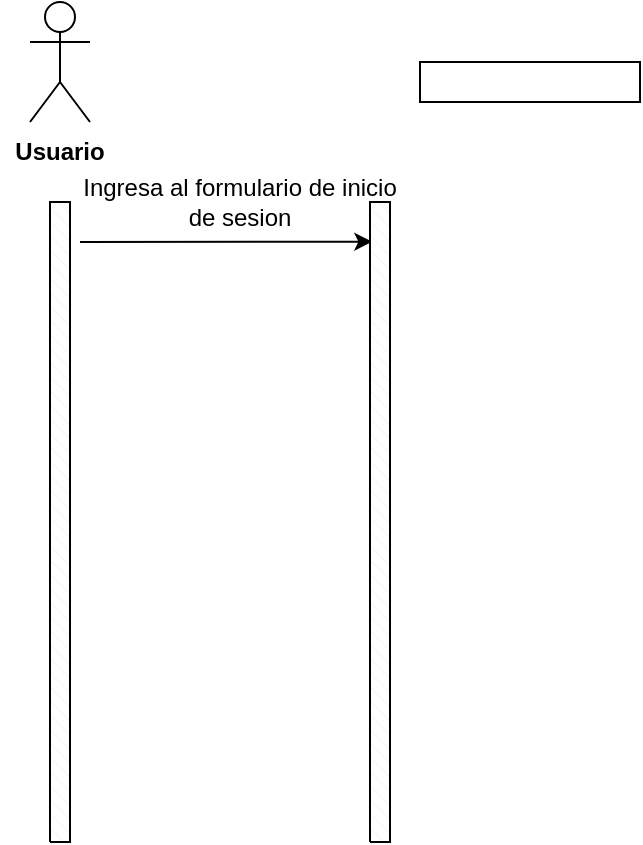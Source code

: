 <mxfile version="24.8.3">
  <diagram name="Página-1" id="7ksObGD942LV1gkaenMh">
    <mxGraphModel dx="733" dy="1531" grid="1" gridSize="10" guides="1" tooltips="1" connect="1" arrows="1" fold="1" page="1" pageScale="1" pageWidth="827" pageHeight="1169" math="0" shadow="0">
      <root>
        <mxCell id="0" />
        <mxCell id="1" parent="0" />
        <mxCell id="tl6VPp0x0HTo_c4IIfu2-1" value="" style="verticalLabelPosition=bottom;verticalAlign=top;html=1;shape=mxgraph.basic.patternFillRect;fillStyle=diag;step=5;fillStrokeWidth=0.2;fillStrokeColor=#dddddd;rotation=-90;" vertex="1" parent="1">
          <mxGeometry x="-80" y="-185" width="320" height="10" as="geometry" />
        </mxCell>
        <mxCell id="tl6VPp0x0HTo_c4IIfu2-2" value="Actor" style="shape=umlActor;verticalLabelPosition=bottom;verticalAlign=top;html=1;outlineConnect=0;textOpacity=0;" vertex="1" parent="1">
          <mxGeometry x="65" y="-440" width="30" height="60" as="geometry" />
        </mxCell>
        <mxCell id="tl6VPp0x0HTo_c4IIfu2-3" value="&lt;b&gt;Usuario&lt;/b&gt;" style="text;html=1;align=center;verticalAlign=middle;whiteSpace=wrap;rounded=0;" vertex="1" parent="1">
          <mxGeometry x="50" y="-380" width="60" height="30" as="geometry" />
        </mxCell>
        <mxCell id="tl6VPp0x0HTo_c4IIfu2-4" value="" style="rounded=0;whiteSpace=wrap;html=1;" vertex="1" parent="1">
          <mxGeometry x="260" y="-410" width="110" height="20" as="geometry" />
        </mxCell>
        <mxCell id="tl6VPp0x0HTo_c4IIfu2-5" value="" style="endArrow=classic;html=1;rounded=0;entryX=0.938;entryY=0.117;entryDx=0;entryDy=0;entryPerimeter=0;" edge="1" parent="1" target="tl6VPp0x0HTo_c4IIfu2-6">
          <mxGeometry width="50" height="50" relative="1" as="geometry">
            <mxPoint x="90" y="-320" as="sourcePoint" />
            <mxPoint x="230" y="-320" as="targetPoint" />
          </mxGeometry>
        </mxCell>
        <mxCell id="tl6VPp0x0HTo_c4IIfu2-6" value="" style="verticalLabelPosition=bottom;verticalAlign=top;html=1;shape=mxgraph.basic.patternFillRect;fillStyle=diag;step=5;fillStrokeWidth=0.2;fillStrokeColor=#dddddd;rotation=-90;" vertex="1" parent="1">
          <mxGeometry x="80" y="-185" width="320" height="10" as="geometry" />
        </mxCell>
        <mxCell id="tl6VPp0x0HTo_c4IIfu2-7" value="Ingresa al formulario de inicio de sesion" style="text;html=1;align=center;verticalAlign=middle;whiteSpace=wrap;rounded=0;" vertex="1" parent="1">
          <mxGeometry x="90" y="-350" width="160" height="20" as="geometry" />
        </mxCell>
      </root>
    </mxGraphModel>
  </diagram>
</mxfile>
